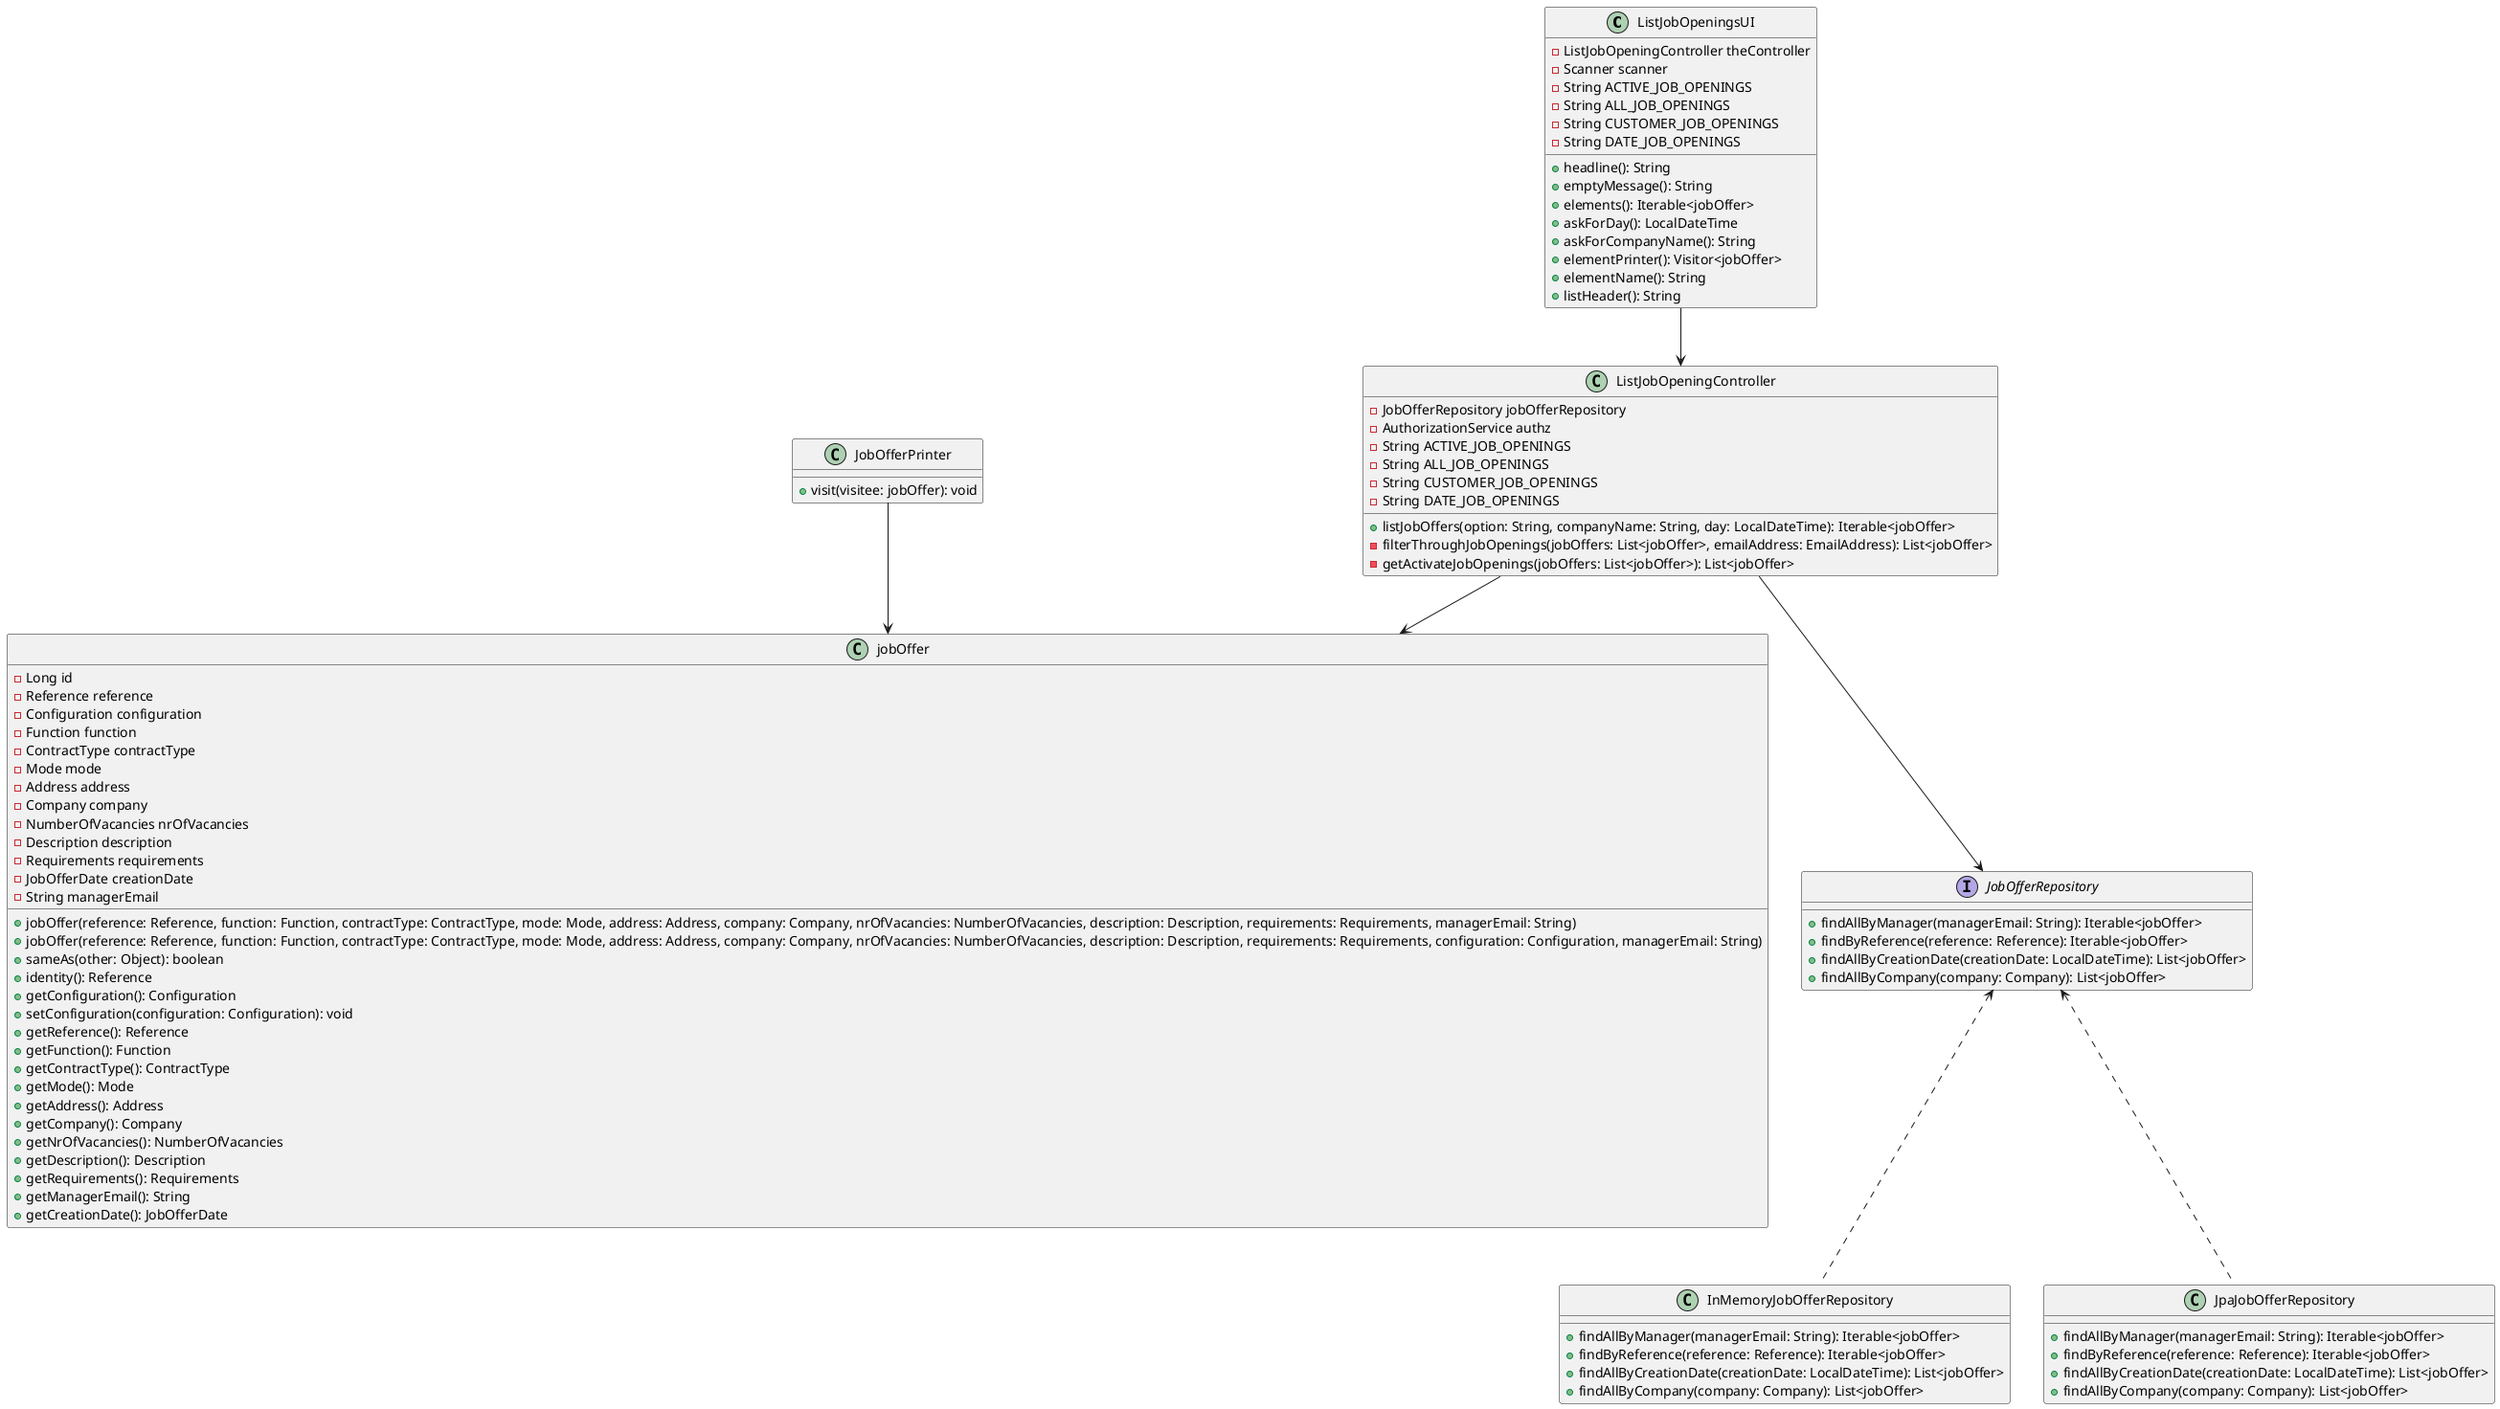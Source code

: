 @startuml US1003_CD

class ListJobOpeningsUI {
    - ListJobOpeningController theController
    - Scanner scanner
    - String ACTIVE_JOB_OPENINGS
    - String ALL_JOB_OPENINGS
    - String CUSTOMER_JOB_OPENINGS
    - String DATE_JOB_OPENINGS
    + headline(): String
    + emptyMessage(): String
    + elements(): Iterable<jobOffer>
    + askForDay(): LocalDateTime
    + askForCompanyName(): String
    + elementPrinter(): Visitor<jobOffer>
    + elementName(): String
    + listHeader(): String
}

class JobOfferPrinter {
    + visit(visitee: jobOffer): void
}

class ListJobOpeningController {
    - JobOfferRepository jobOfferRepository
    - AuthorizationService authz
    - String ACTIVE_JOB_OPENINGS
    - String ALL_JOB_OPENINGS
    - String CUSTOMER_JOB_OPENINGS
    - String DATE_JOB_OPENINGS
    + listJobOffers(option: String, companyName: String, day: LocalDateTime): Iterable<jobOffer>
    - filterThroughJobOpenings(jobOffers: List<jobOffer>, emailAddress: EmailAddress): List<jobOffer>
    - getActivateJobOpenings(jobOffers: List<jobOffer>): List<jobOffer>
}

class jobOffer {
    - Long id
    - Reference reference
    - Configuration configuration
    - Function function
    - ContractType contractType
    - Mode mode
    - Address address
    - Company company
    - NumberOfVacancies nrOfVacancies
    - Description description
    - Requirements requirements
    - JobOfferDate creationDate
    - String managerEmail
    + jobOffer(reference: Reference, function: Function, contractType: ContractType, mode: Mode, address: Address, company: Company, nrOfVacancies: NumberOfVacancies, description: Description, requirements: Requirements, managerEmail: String)
    + jobOffer(reference: Reference, function: Function, contractType: ContractType, mode: Mode, address: Address, company: Company, nrOfVacancies: NumberOfVacancies, description: Description, requirements: Requirements, configuration: Configuration, managerEmail: String)
    + sameAs(other: Object): boolean
    + identity(): Reference
    + getConfiguration(): Configuration
    + setConfiguration(configuration: Configuration): void
    + getReference(): Reference
    + getFunction(): Function
    + getContractType(): ContractType
    + getMode(): Mode
    + getAddress(): Address
    + getCompany(): Company
    + getNrOfVacancies(): NumberOfVacancies
    + getDescription(): Description
    + getRequirements(): Requirements
    + getManagerEmail(): String
    + getCreationDate(): JobOfferDate
}

interface JobOfferRepository {
    + findAllByManager(managerEmail: String): Iterable<jobOffer>
    + findByReference(reference: Reference): Iterable<jobOffer>
    + findAllByCreationDate(creationDate: LocalDateTime): List<jobOffer>
    + findAllByCompany(company: Company): List<jobOffer>
}

class InMemoryJobOfferRepository {
    + findAllByManager(managerEmail: String): Iterable<jobOffer>
    + findByReference(reference: Reference): Iterable<jobOffer>
    + findAllByCreationDate(creationDate: LocalDateTime): List<jobOffer>
    + findAllByCompany(company: Company): List<jobOffer>
}

class JpaJobOfferRepository {
    + findAllByManager(managerEmail: String): Iterable<jobOffer>
    + findByReference(reference: Reference): Iterable<jobOffer>
    + findAllByCreationDate(creationDate: LocalDateTime): List<jobOffer>
    + findAllByCompany(company: Company): List<jobOffer>
}

ListJobOpeningsUI --> ListJobOpeningController
ListJobOpeningController --> JobOfferRepository
ListJobOpeningController --> jobOffer
JobOfferPrinter --> jobOffer
JobOfferRepository <.. InMemoryJobOfferRepository
JobOfferRepository <.. JpaJobOfferRepository

@enduml
